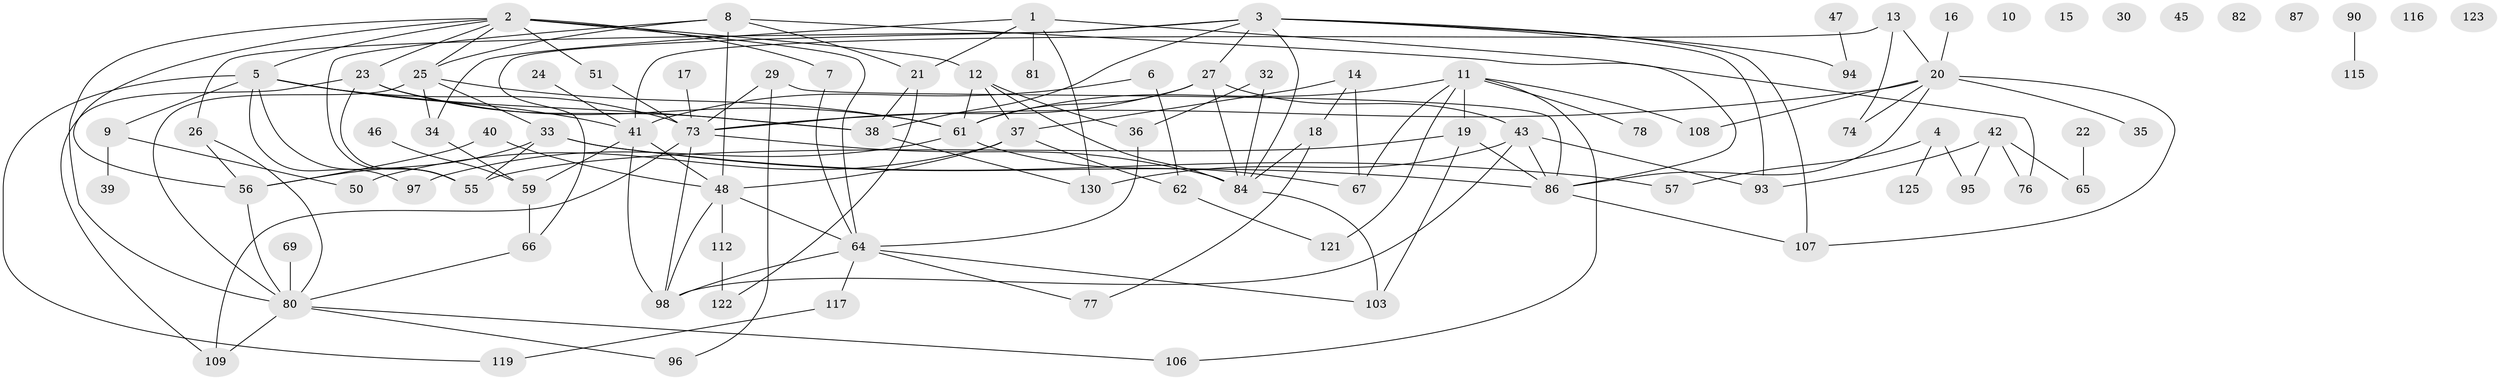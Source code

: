 // Generated by graph-tools (version 1.1) at 2025/23/03/03/25 07:23:25]
// undirected, 91 vertices, 146 edges
graph export_dot {
graph [start="1"]
  node [color=gray90,style=filled];
  1 [super="+104"];
  2 [super="+92"];
  3 [super="+127"];
  4 [super="+44"];
  5 [super="+28"];
  6;
  7 [super="+100"];
  8 [super="+71"];
  9;
  10;
  11 [super="+120"];
  12 [super="+31"];
  13;
  14 [super="+58"];
  15;
  16;
  17 [super="+85"];
  18 [super="+102"];
  19 [super="+52"];
  20 [super="+83"];
  21 [super="+63"];
  22 [super="+68"];
  23 [super="+54"];
  24;
  25 [super="+49"];
  26;
  27 [super="+129"];
  29 [super="+113"];
  30;
  32;
  33 [super="+60"];
  34 [super="+105"];
  35;
  36 [super="+89"];
  37 [super="+72"];
  38;
  39;
  40;
  41 [super="+53"];
  42 [super="+128"];
  43 [super="+79"];
  45;
  46;
  47;
  48 [super="+75"];
  50;
  51;
  55 [super="+88"];
  56 [super="+124"];
  57;
  59;
  61 [super="+91"];
  62 [super="+118"];
  64 [super="+70"];
  65;
  66;
  67;
  69;
  73 [super="+110"];
  74;
  76 [super="+126"];
  77;
  78;
  80 [super="+101"];
  81;
  82;
  84 [super="+114"];
  86 [super="+111"];
  87;
  90;
  93 [super="+99"];
  94;
  95;
  96;
  97;
  98;
  103;
  106;
  107;
  108;
  109;
  112;
  115;
  116;
  117;
  119;
  121;
  122;
  123;
  125;
  130;
  1 -- 76;
  1 -- 81;
  1 -- 130;
  1 -- 21;
  1 -- 34;
  2 -- 5;
  2 -- 12;
  2 -- 23;
  2 -- 51;
  2 -- 64 [weight=2];
  2 -- 25;
  2 -- 56;
  2 -- 80;
  2 -- 7;
  3 -- 26;
  3 -- 27;
  3 -- 38;
  3 -- 66;
  3 -- 84;
  3 -- 93;
  3 -- 107;
  3 -- 94;
  4 -- 57;
  4 -- 125;
  4 -- 95;
  5 -- 9;
  5 -- 55;
  5 -- 97;
  5 -- 41;
  5 -- 73;
  5 -- 38;
  5 -- 119;
  6 -- 62;
  6 -- 41;
  7 -- 64;
  8 -- 25;
  8 -- 21;
  8 -- 86;
  8 -- 55;
  8 -- 48;
  9 -- 39;
  9 -- 50;
  11 -- 67;
  11 -- 78;
  11 -- 19;
  11 -- 121;
  11 -- 106;
  11 -- 108;
  11 -- 61;
  12 -- 36 [weight=2];
  12 -- 37;
  12 -- 84;
  12 -- 61;
  13 -- 20;
  13 -- 41;
  13 -- 74;
  14 -- 18;
  14 -- 37;
  14 -- 67;
  16 -- 20;
  17 -- 73;
  18 -- 84 [weight=2];
  18 -- 77;
  19 -- 86;
  19 -- 103;
  19 -- 55;
  20 -- 74;
  20 -- 107;
  20 -- 73;
  20 -- 35;
  20 -- 86;
  20 -- 108;
  21 -- 38;
  21 -- 122;
  22 -- 65;
  23 -- 38;
  23 -- 109;
  23 -- 55;
  23 -- 61;
  24 -- 41 [weight=2];
  25 -- 34;
  25 -- 80;
  25 -- 33;
  25 -- 61;
  26 -- 56;
  26 -- 80;
  27 -- 73;
  27 -- 84;
  27 -- 61;
  27 -- 43;
  29 -- 73;
  29 -- 96;
  29 -- 86;
  32 -- 36;
  32 -- 84;
  33 -- 56;
  33 -- 86;
  33 -- 55;
  33 -- 57;
  34 -- 59;
  36 -- 64;
  37 -- 50;
  37 -- 48;
  37 -- 62;
  38 -- 130;
  40 -- 48;
  40 -- 56;
  41 -- 48;
  41 -- 98;
  41 -- 59;
  42 -- 65;
  42 -- 76;
  42 -- 93;
  42 -- 95;
  43 -- 98;
  43 -- 130;
  43 -- 86;
  43 -- 93;
  46 -- 59;
  47 -- 94;
  48 -- 64;
  48 -- 112;
  48 -- 98;
  51 -- 73;
  56 -- 80;
  59 -- 66;
  61 -- 67;
  61 -- 97;
  62 -- 121;
  64 -- 77;
  64 -- 103;
  64 -- 117;
  64 -- 98;
  66 -- 80;
  69 -- 80;
  73 -- 98;
  73 -- 109;
  73 -- 84;
  80 -- 96;
  80 -- 106;
  80 -- 109;
  84 -- 103;
  86 -- 107;
  90 -- 115;
  112 -- 122;
  117 -- 119;
}

